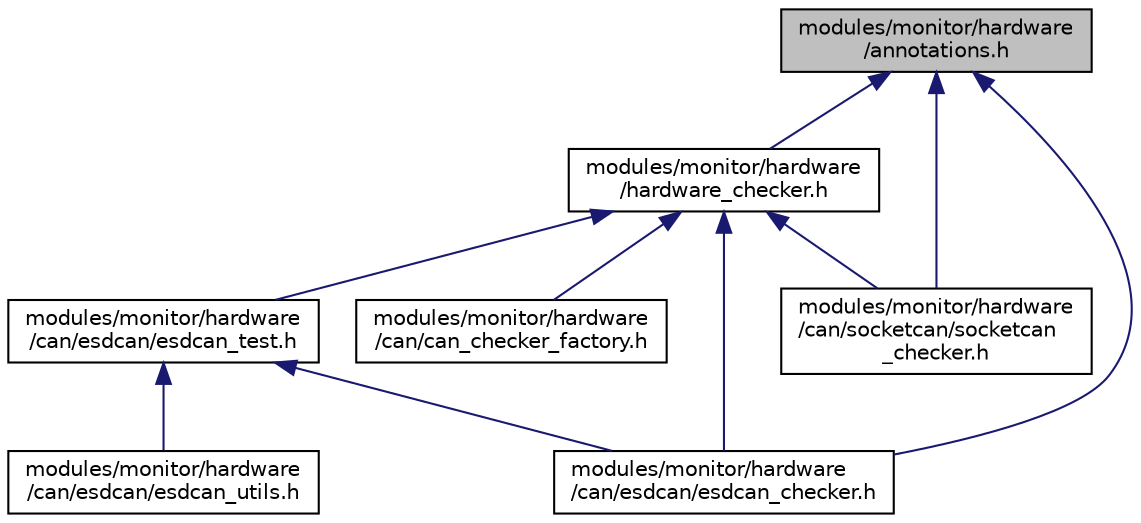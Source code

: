 digraph "modules/monitor/hardware/annotations.h"
{
  edge [fontname="Helvetica",fontsize="10",labelfontname="Helvetica",labelfontsize="10"];
  node [fontname="Helvetica",fontsize="10",shape=record];
  Node1 [label="modules/monitor/hardware\l/annotations.h",height=0.2,width=0.4,color="black", fillcolor="grey75", style="filled" fontcolor="black"];
  Node1 -> Node2 [dir="back",color="midnightblue",fontsize="10",style="solid",fontname="Helvetica"];
  Node2 [label="modules/monitor/hardware\l/hardware_checker.h",height=0.2,width=0.4,color="black", fillcolor="white", style="filled",URL="$hardware__checker_8h.html"];
  Node2 -> Node3 [dir="back",color="midnightblue",fontsize="10",style="solid",fontname="Helvetica"];
  Node3 [label="modules/monitor/hardware\l/can/can_checker_factory.h",height=0.2,width=0.4,color="black", fillcolor="white", style="filled",URL="$can__checker__factory_8h.html"];
  Node2 -> Node4 [dir="back",color="midnightblue",fontsize="10",style="solid",fontname="Helvetica"];
  Node4 [label="modules/monitor/hardware\l/can/esdcan/esdcan_test.h",height=0.2,width=0.4,color="black", fillcolor="white", style="filled",URL="$esdcan__test_8h.html"];
  Node4 -> Node5 [dir="back",color="midnightblue",fontsize="10",style="solid",fontname="Helvetica"];
  Node5 [label="modules/monitor/hardware\l/can/esdcan/esdcan_checker.h",height=0.2,width=0.4,color="black", fillcolor="white", style="filled",URL="$esdcan__checker_8h.html"];
  Node4 -> Node6 [dir="back",color="midnightblue",fontsize="10",style="solid",fontname="Helvetica"];
  Node6 [label="modules/monitor/hardware\l/can/esdcan/esdcan_utils.h",height=0.2,width=0.4,color="black", fillcolor="white", style="filled",URL="$esdcan__utils_8h.html"];
  Node2 -> Node5 [dir="back",color="midnightblue",fontsize="10",style="solid",fontname="Helvetica"];
  Node2 -> Node7 [dir="back",color="midnightblue",fontsize="10",style="solid",fontname="Helvetica"];
  Node7 [label="modules/monitor/hardware\l/can/socketcan/socketcan\l_checker.h",height=0.2,width=0.4,color="black", fillcolor="white", style="filled",URL="$socketcan__checker_8h.html"];
  Node1 -> Node5 [dir="back",color="midnightblue",fontsize="10",style="solid",fontname="Helvetica"];
  Node1 -> Node7 [dir="back",color="midnightblue",fontsize="10",style="solid",fontname="Helvetica"];
}

